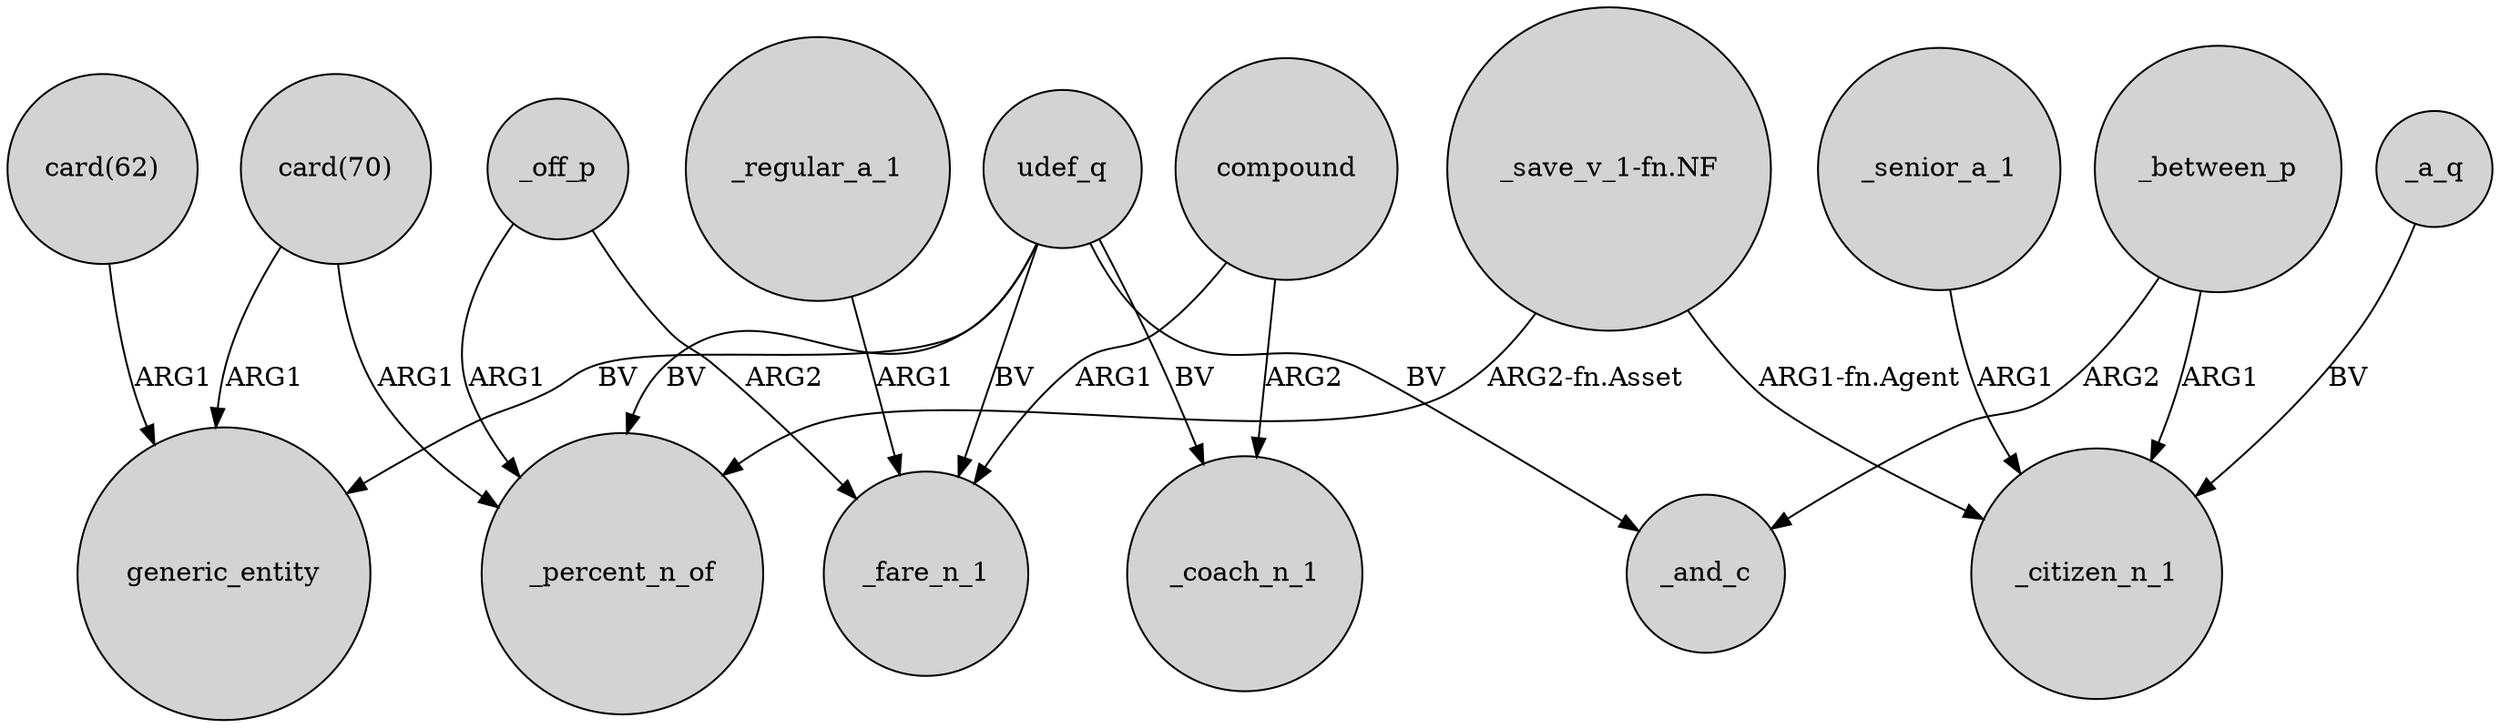 digraph {
	node [shape=circle style=filled]
	"_save_v_1-fn.NF" -> _percent_n_of [label="ARG2-fn.Asset"]
	udef_q -> generic_entity [label=BV]
	_between_p -> _citizen_n_1 [label=ARG1]
	udef_q -> _fare_n_1 [label=BV]
	_a_q -> _citizen_n_1 [label=BV]
	"_save_v_1-fn.NF" -> _citizen_n_1 [label="ARG1-fn.Agent"]
	"card(62)" -> generic_entity [label=ARG1]
	udef_q -> _coach_n_1 [label=BV]
	"card(70)" -> _percent_n_of [label=ARG1]
	_between_p -> _and_c [label=ARG2]
	compound -> _coach_n_1 [label=ARG2]
	_regular_a_1 -> _fare_n_1 [label=ARG1]
	compound -> _fare_n_1 [label=ARG1]
	_senior_a_1 -> _citizen_n_1 [label=ARG1]
	"card(70)" -> generic_entity [label=ARG1]
	udef_q -> _percent_n_of [label=BV]
	udef_q -> _and_c [label=BV]
	_off_p -> _percent_n_of [label=ARG1]
	_off_p -> _fare_n_1 [label=ARG2]
}
